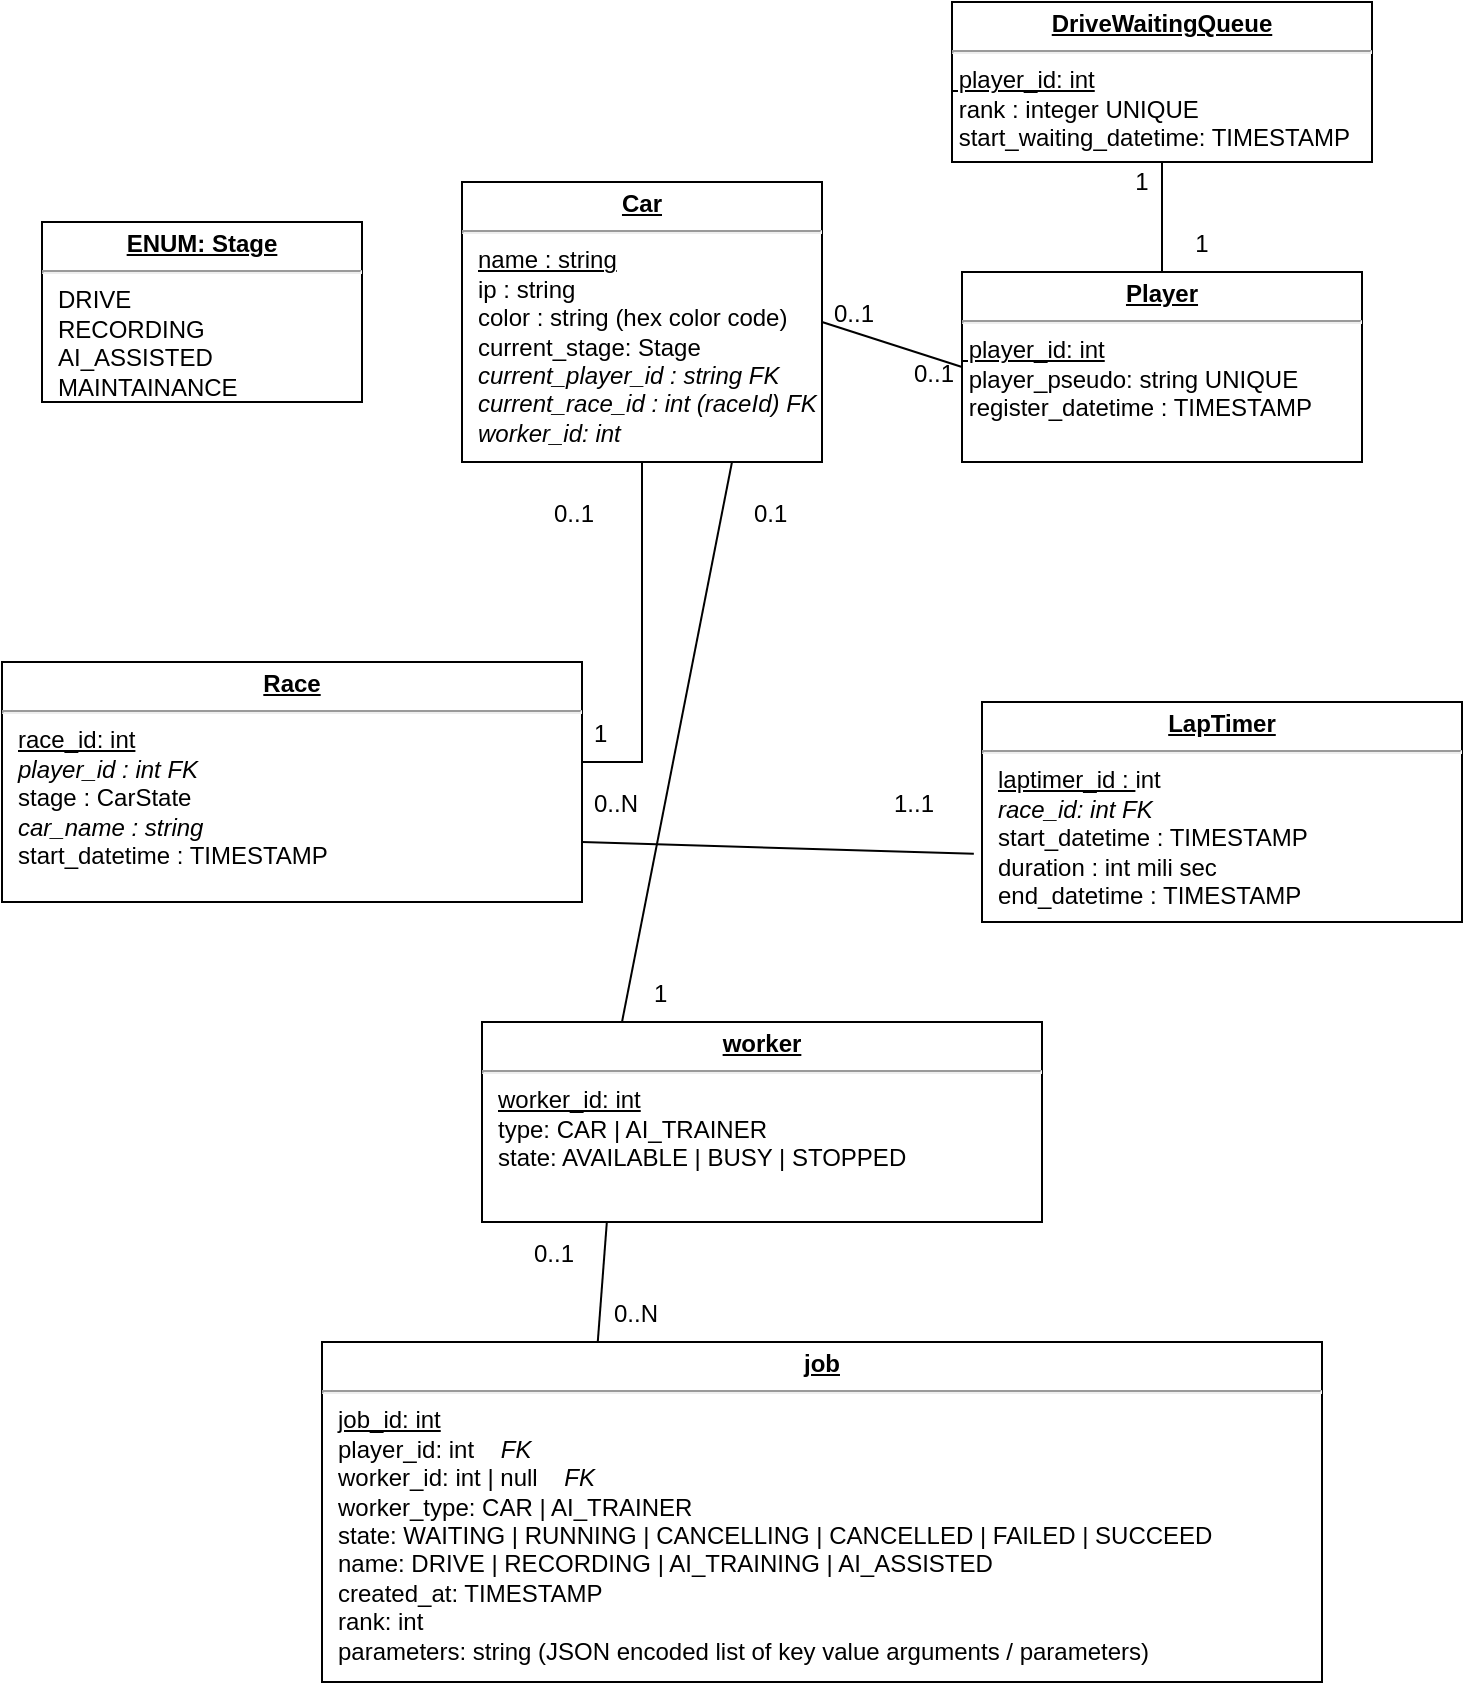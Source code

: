 <mxfile>
    <diagram id="e1QQgeSIEFL-RHZgehJZ" name="Page-1">
        <mxGraphModel dx="762" dy="529" grid="1" gridSize="10" guides="1" tooltips="1" connect="1" arrows="1" fold="1" page="1" pageScale="1" pageWidth="827" pageHeight="1169" math="0" shadow="0">
            <root>
                <mxCell id="0"/>
                <mxCell id="1" parent="0"/>
                <mxCell id="8" style="edgeStyle=none;html=1;exitX=0.75;exitY=1;exitDx=0;exitDy=0;entryX=0.25;entryY=0;entryDx=0;entryDy=0;endArrow=none;endFill=0;" edge="1" parent="1" source="FvvMaMzkXvDPvRKLerXG-9" target="3">
                    <mxGeometry relative="1" as="geometry"/>
                </mxCell>
                <mxCell id="FvvMaMzkXvDPvRKLerXG-9" value="&lt;p style=&quot;margin: 0px ; margin-top: 4px ; text-align: center ; text-decoration: underline&quot;&gt;&lt;b&gt;Car&lt;/b&gt;&lt;br&gt;&lt;/p&gt;&lt;hr&gt;&lt;p style=&quot;margin: 0px ; margin-left: 8px&quot;&gt;&lt;u&gt;name : string&lt;/u&gt;&lt;br&gt;&lt;/p&gt;&lt;p style=&quot;margin: 0px ; margin-left: 8px&quot;&gt;ip : string&lt;br&gt;color : string (hex color code)&lt;/p&gt;&lt;p style=&quot;margin: 0px ; margin-left: 8px&quot;&gt;current_stage: Stage&lt;/p&gt;&lt;p style=&quot;margin: 0px ; margin-left: 8px&quot;&gt;&lt;i&gt;current_player_id : string FK&lt;/i&gt;&lt;/p&gt;&lt;p style=&quot;margin: 0px ; margin-left: 8px&quot;&gt;&lt;i&gt;current_race_id : int (raceId) FK&lt;/i&gt;&lt;br&gt;&lt;/p&gt;&lt;p style=&quot;margin: 0px ; margin-left: 8px&quot;&gt;&lt;i&gt;worker_id: int&lt;/i&gt;&lt;/p&gt;" style="verticalAlign=top;align=left;overflow=fill;fontSize=12;fontFamily=Helvetica;html=1;" parent="1" vertex="1">
                    <mxGeometry x="290" y="100" width="180" height="140" as="geometry"/>
                </mxCell>
                <mxCell id="FvvMaMzkXvDPvRKLerXG-10" value="&lt;p style=&quot;margin:0px;margin-top:4px;text-align:center;text-decoration:underline;&quot;&gt;&lt;b&gt;ENUM: Stage&lt;/b&gt;&lt;br&gt;&lt;/p&gt;&lt;hr&gt;&lt;p style=&quot;margin:0px;margin-left:8px;&quot;&gt;DRIVE&lt;br&gt;RECORDING&lt;br&gt;AI_ASSISTED&lt;/p&gt;&lt;p style=&quot;margin:0px;margin-left:8px;&quot;&gt;MAINTAINANCE&lt;br&gt;&lt;/p&gt;" style="verticalAlign=top;align=left;overflow=fill;fontSize=12;fontFamily=Helvetica;html=1;" parent="1" vertex="1">
                    <mxGeometry x="80" y="120" width="160" height="90" as="geometry"/>
                </mxCell>
                <mxCell id="FvvMaMzkXvDPvRKLerXG-12" value="&lt;p style=&quot;margin: 0px ; margin-top: 4px ; text-align: center ; text-decoration: underline&quot;&gt;&lt;b&gt;Player&lt;/b&gt;&lt;br&gt;&lt;/p&gt;&lt;hr&gt;&lt;div&gt;&lt;u&gt;&amp;nbsp;player_id: int&lt;/u&gt;&lt;/div&gt;&lt;div&gt;&amp;nbsp;player_pseudo: string UNIQUE&lt;br&gt;&lt;/div&gt;&lt;div&gt;&amp;nbsp;register_datetime : TIMESTAMP&lt;br&gt;&lt;/div&gt;" style="verticalAlign=top;align=left;overflow=fill;fontSize=12;fontFamily=Helvetica;html=1;" parent="1" vertex="1">
                    <mxGeometry x="540" y="145" width="200" height="95" as="geometry"/>
                </mxCell>
                <mxCell id="FvvMaMzkXvDPvRKLerXG-15" value="&lt;p style=&quot;margin: 0px ; margin-top: 4px ; text-align: center ; text-decoration: underline&quot;&gt;&lt;b&gt;Race&lt;/b&gt;&lt;br&gt;&lt;/p&gt;&lt;hr&gt;&lt;p style=&quot;margin: 0px ; margin-left: 8px&quot;&gt;&lt;u&gt;race_id: int&lt;/u&gt;&lt;br&gt;&lt;/p&gt;&lt;p style=&quot;margin: 0px ; margin-left: 8px&quot;&gt;&lt;i&gt;player_id : int FK&lt;/i&gt;&lt;br&gt;stage : CarState&lt;br&gt;&lt;/p&gt;&lt;p style=&quot;margin: 0px ; margin-left: 8px&quot;&gt;&lt;i&gt;car_name : string&lt;/i&gt;&lt;/p&gt;&lt;p style=&quot;margin: 0px ; margin-left: 8px&quot;&gt;start_datetime : TIMESTAMP&lt;br&gt;&lt;/p&gt;" style="verticalAlign=top;align=left;overflow=fill;fontSize=12;fontFamily=Helvetica;html=1;" parent="1" vertex="1">
                    <mxGeometry x="60" y="340" width="290" height="120" as="geometry"/>
                </mxCell>
                <mxCell id="FvvMaMzkXvDPvRKLerXG-18" value="&lt;p style=&quot;margin: 0px ; margin-top: 4px ; text-align: center ; text-decoration: underline&quot;&gt;&lt;b&gt;LapTimer&lt;/b&gt;&lt;br&gt;&lt;/p&gt;&lt;hr&gt;&lt;p style=&quot;margin: 0px ; margin-left: 8px&quot;&gt;&lt;u&gt;laptimer_id : &lt;/u&gt;int&lt;br&gt;&lt;/p&gt;&lt;p style=&quot;margin: 0px ; margin-left: 8px&quot;&gt;&lt;i&gt;race_id: int FK&lt;/i&gt;&lt;/p&gt;&lt;p style=&quot;margin: 0px ; margin-left: 8px&quot;&gt;start_datetime : TIMESTAMP&lt;/p&gt;&lt;p style=&quot;margin: 0px ; margin-left: 8px&quot;&gt;duration : int mili sec&lt;br&gt;&lt;/p&gt;&lt;p style=&quot;margin: 0px ; margin-left: 8px&quot;&gt;end_datetime : TIMESTAMP&lt;/p&gt;&lt;p style=&quot;margin: 0px ; margin-left: 8px&quot;&gt;&lt;br&gt;&lt;/p&gt;" style="verticalAlign=top;align=left;overflow=fill;fontSize=12;fontFamily=Helvetica;html=1;" parent="1" vertex="1">
                    <mxGeometry x="550" y="360" width="240" height="110" as="geometry"/>
                </mxCell>
                <mxCell id="-Hue8cJ2OavD4yJiswO7-4" value="" style="endArrow=none;html=1;rounded=0;exitX=1;exitY=0.417;exitDx=0;exitDy=0;exitPerimeter=0;entryX=0.5;entryY=1;entryDx=0;entryDy=0;" parent="1" source="FvvMaMzkXvDPvRKLerXG-15" target="FvvMaMzkXvDPvRKLerXG-9" edge="1">
                    <mxGeometry width="50" height="50" relative="1" as="geometry">
                        <mxPoint x="390" y="300" as="sourcePoint"/>
                        <mxPoint x="440" y="250" as="targetPoint"/>
                        <Array as="points">
                            <mxPoint x="380" y="390"/>
                        </Array>
                    </mxGeometry>
                </mxCell>
                <mxCell id="-Hue8cJ2OavD4yJiswO7-8" value="" style="endArrow=none;html=1;rounded=0;entryX=0;entryY=0.5;entryDx=0;entryDy=0;exitX=1;exitY=0.5;exitDx=0;exitDy=0;" parent="1" source="FvvMaMzkXvDPvRKLerXG-9" target="FvvMaMzkXvDPvRKLerXG-12" edge="1">
                    <mxGeometry width="50" height="50" relative="1" as="geometry">
                        <mxPoint x="390" y="300" as="sourcePoint"/>
                        <mxPoint x="440" y="250" as="targetPoint"/>
                    </mxGeometry>
                </mxCell>
                <mxCell id="-Hue8cJ2OavD4yJiswO7-9" value="0..1" style="text;strokeColor=none;fillColor=none;align=left;verticalAlign=middle;spacingLeft=4;spacingRight=4;overflow=hidden;points=[[0,0.5],[1,0.5]];portConstraint=eastwest;rotatable=0;" parent="1" vertex="1">
                    <mxGeometry x="510" y="180" width="40" height="30" as="geometry"/>
                </mxCell>
                <mxCell id="-Hue8cJ2OavD4yJiswO7-10" value="0..1" style="text;strokeColor=none;fillColor=none;align=left;verticalAlign=middle;spacingLeft=4;spacingRight=4;overflow=hidden;points=[[0,0.5],[1,0.5]];portConstraint=eastwest;rotatable=0;" parent="1" vertex="1">
                    <mxGeometry x="470" y="150" width="40" height="30" as="geometry"/>
                </mxCell>
                <mxCell id="-Hue8cJ2OavD4yJiswO7-12" value="0..1" style="text;strokeColor=none;fillColor=none;align=left;verticalAlign=middle;spacingLeft=4;spacingRight=4;overflow=hidden;points=[[0,0.5],[1,0.5]];portConstraint=eastwest;rotatable=0;" parent="1" vertex="1">
                    <mxGeometry x="330" y="250" width="40" height="30" as="geometry"/>
                </mxCell>
                <mxCell id="-Hue8cJ2OavD4yJiswO7-13" value="1" style="text;strokeColor=none;fillColor=none;align=left;verticalAlign=middle;spacingLeft=4;spacingRight=4;overflow=hidden;points=[[0,0.5],[1,0.5]];portConstraint=eastwest;rotatable=0;" parent="1" vertex="1">
                    <mxGeometry x="350" y="360" width="40" height="30" as="geometry"/>
                </mxCell>
                <mxCell id="-Hue8cJ2OavD4yJiswO7-22" value="" style="endArrow=none;html=1;rounded=0;fontColor=#A6A6A6;strokeColor=#000000;exitX=1;exitY=0.75;exitDx=0;exitDy=0;entryX=-0.017;entryY=0.69;entryDx=0;entryDy=0;entryPerimeter=0;" parent="1" source="FvvMaMzkXvDPvRKLerXG-15" target="FvvMaMzkXvDPvRKLerXG-18" edge="1">
                    <mxGeometry width="50" height="50" relative="1" as="geometry">
                        <mxPoint x="390" y="300" as="sourcePoint"/>
                        <mxPoint x="440" y="250" as="targetPoint"/>
                    </mxGeometry>
                </mxCell>
                <mxCell id="-Hue8cJ2OavD4yJiswO7-23" value="1..1" style="text;strokeColor=none;fillColor=none;align=left;verticalAlign=middle;spacingLeft=4;spacingRight=4;overflow=hidden;points=[[0,0.5],[1,0.5]];portConstraint=eastwest;rotatable=0;" parent="1" vertex="1">
                    <mxGeometry x="500" y="395" width="40" height="30" as="geometry"/>
                </mxCell>
                <mxCell id="-Hue8cJ2OavD4yJiswO7-25" value="0..N" style="text;strokeColor=none;fillColor=none;align=left;verticalAlign=middle;spacingLeft=4;spacingRight=4;overflow=hidden;points=[[0,0.5],[1,0.5]];portConstraint=eastwest;rotatable=0;" parent="1" vertex="1">
                    <mxGeometry x="350" y="395" width="40" height="30" as="geometry"/>
                </mxCell>
                <mxCell id="dB3epAaFuePDomgxtp_A-1" value="&lt;p style=&quot;margin: 0px ; margin-top: 4px ; text-align: center ; text-decoration: underline&quot;&gt;&lt;b&gt;DriveWaitingQueue&lt;/b&gt;&lt;br&gt;&lt;/p&gt;&lt;hr&gt;&lt;div&gt;&lt;u&gt;&amp;nbsp;player_id: int&lt;/u&gt;&lt;/div&gt;&lt;div&gt;&amp;nbsp;rank : integer UNIQUE&lt;br&gt;&lt;/div&gt;&lt;div&gt;&amp;nbsp;start_waiting_datetime: TIMESTAMP&lt;br&gt;&lt;/div&gt;" style="verticalAlign=top;align=left;overflow=fill;fontSize=12;fontFamily=Helvetica;html=1;" parent="1" vertex="1">
                    <mxGeometry x="535" y="10" width="210" height="80" as="geometry"/>
                </mxCell>
                <mxCell id="dB3epAaFuePDomgxtp_A-2" value="" style="endArrow=none;html=1;rounded=0;entryX=0.5;entryY=1;entryDx=0;entryDy=0;" parent="1" source="FvvMaMzkXvDPvRKLerXG-12" target="dB3epAaFuePDomgxtp_A-1" edge="1">
                    <mxGeometry width="50" height="50" relative="1" as="geometry">
                        <mxPoint x="390" y="420" as="sourcePoint"/>
                        <mxPoint x="440" y="370" as="targetPoint"/>
                    </mxGeometry>
                </mxCell>
                <mxCell id="dB3epAaFuePDomgxtp_A-3" value="1" style="text;html=1;strokeColor=none;fillColor=none;align=center;verticalAlign=middle;whiteSpace=wrap;rounded=0;" parent="1" vertex="1">
                    <mxGeometry x="600" y="85" width="60" height="30" as="geometry"/>
                </mxCell>
                <mxCell id="dB3epAaFuePDomgxtp_A-4" value="1" style="text;html=1;strokeColor=none;fillColor=none;align=center;verticalAlign=middle;whiteSpace=wrap;rounded=0;" parent="1" vertex="1">
                    <mxGeometry x="630" y="116" width="60" height="30" as="geometry"/>
                </mxCell>
                <mxCell id="4" style="edgeStyle=none;html=1;exitX=0.25;exitY=1;exitDx=0;exitDy=0;entryX=0.25;entryY=0;entryDx=0;entryDy=0;endArrow=none;endFill=0;" edge="1" parent="1" source="2" target="3">
                    <mxGeometry relative="1" as="geometry">
                        <mxPoint x="290" y="730" as="targetPoint"/>
                    </mxGeometry>
                </mxCell>
                <mxCell id="2" value="&lt;p style=&quot;margin: 0px ; margin-top: 4px ; text-align: center ; text-decoration: underline&quot;&gt;&lt;b&gt;job&lt;/b&gt;&lt;br&gt;&lt;/p&gt;&lt;hr&gt;&lt;p style=&quot;margin: 0px ; margin-left: 8px&quot;&gt;&lt;u&gt;job_id: int&lt;/u&gt;&lt;br&gt;&lt;/p&gt;&lt;p style=&quot;margin: 0px ; margin-left: 8px&quot;&gt;player_id: int&amp;nbsp; &amp;nbsp; &lt;i&gt;FK&lt;/i&gt;&lt;br&gt;&lt;/p&gt;&lt;p style=&quot;margin: 0px ; margin-left: 8px&quot;&gt;worker_id: int | null&amp;nbsp; &amp;nbsp; &lt;i&gt;FK&lt;/i&gt;&lt;br&gt;&lt;/p&gt;&lt;p style=&quot;margin: 0px ; margin-left: 8px&quot;&gt;worker_type: CAR | AI_TRAINER&lt;br&gt;&lt;/p&gt;&lt;p style=&quot;margin: 0px ; margin-left: 8px&quot;&gt;state: WAITING | RUNNING | CANCELLING | CANCELLED | FAILED | SUCCEED&lt;/p&gt;&lt;p style=&quot;margin: 0px ; margin-left: 8px&quot;&gt;name: DRIVE | RECORDING | AI_TRAINING | AI_ASSISTED&lt;/p&gt;&lt;p style=&quot;margin: 0px ; margin-left: 8px&quot;&gt;created_at: TIMESTAMP&lt;/p&gt;&lt;p style=&quot;margin: 0px ; margin-left: 8px&quot;&gt;rank: int&lt;/p&gt;&lt;p style=&quot;margin: 0px ; margin-left: 8px&quot;&gt;parameters: string (JSON encoded list of key value arguments / parameters)&lt;/p&gt;" style="verticalAlign=top;align=left;overflow=fill;fontSize=12;fontFamily=Helvetica;html=1;" vertex="1" parent="1">
                    <mxGeometry x="220" y="680" width="500" height="170" as="geometry"/>
                </mxCell>
                <mxCell id="3" value="&lt;p style=&quot;margin: 0px ; margin-top: 4px ; text-align: center ; text-decoration: underline&quot;&gt;&lt;b&gt;worker&lt;/b&gt;&lt;/p&gt;&lt;hr&gt;&lt;p style=&quot;margin: 0px ; margin-left: 8px&quot;&gt;&lt;span&gt;&lt;u&gt;worker_id: int&lt;/u&gt;&lt;/span&gt;&lt;br&gt;&lt;/p&gt;&lt;p style=&quot;margin: 0px ; margin-left: 8px&quot;&gt;type: CAR | AI_TRAINER&lt;/p&gt;&lt;p style=&quot;margin: 0px ; margin-left: 8px&quot;&gt;state: AVAILABLE | BUSY | STOPPED&lt;/p&gt;" style="verticalAlign=top;align=left;overflow=fill;fontSize=12;fontFamily=Helvetica;html=1;" vertex="1" parent="1">
                    <mxGeometry x="300" y="520" width="280" height="100" as="geometry"/>
                </mxCell>
                <mxCell id="5" value="0..N" style="text;strokeColor=none;fillColor=none;align=left;verticalAlign=middle;spacingLeft=4;spacingRight=4;overflow=hidden;points=[[0,0.5],[1,0.5]];portConstraint=eastwest;rotatable=0;" vertex="1" parent="1">
                    <mxGeometry x="360" y="650" width="40" height="30" as="geometry"/>
                </mxCell>
                <mxCell id="6" value="0..1" style="text;strokeColor=none;fillColor=none;align=left;verticalAlign=middle;spacingLeft=4;spacingRight=4;overflow=hidden;points=[[0,0.5],[1,0.5]];portConstraint=eastwest;rotatable=0;" vertex="1" parent="1">
                    <mxGeometry x="320" y="620" width="40" height="30" as="geometry"/>
                </mxCell>
                <mxCell id="9" value="0.1" style="text;strokeColor=none;fillColor=none;align=left;verticalAlign=middle;spacingLeft=4;spacingRight=4;overflow=hidden;points=[[0,0.5],[1,0.5]];portConstraint=eastwest;rotatable=0;" vertex="1" parent="1">
                    <mxGeometry x="430" y="250" width="40" height="30" as="geometry"/>
                </mxCell>
                <mxCell id="10" value="1" style="text;strokeColor=none;fillColor=none;align=left;verticalAlign=middle;spacingLeft=4;spacingRight=4;overflow=hidden;points=[[0,0.5],[1,0.5]];portConstraint=eastwest;rotatable=0;" vertex="1" parent="1">
                    <mxGeometry x="380" y="490" width="40" height="30" as="geometry"/>
                </mxCell>
            </root>
        </mxGraphModel>
    </diagram>
</mxfile>